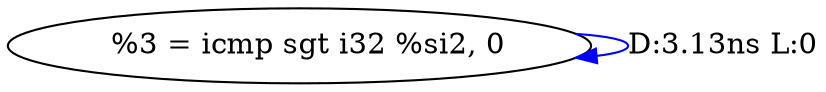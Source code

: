 digraph {
Node0x2b5b490[label="  %3 = icmp sgt i32 %si2, 0"];
Node0x2b5b490 -> Node0x2b5b490[label="D:3.13ns L:0",color=blue];
}

